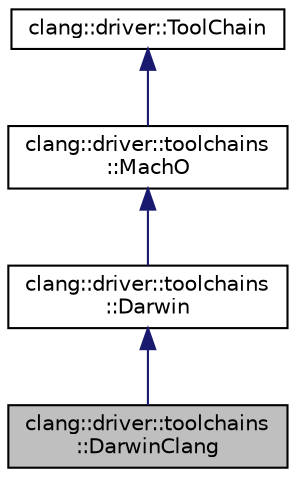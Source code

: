 digraph "clang::driver::toolchains::DarwinClang"
{
 // LATEX_PDF_SIZE
  bgcolor="transparent";
  edge [fontname="Helvetica",fontsize="10",labelfontname="Helvetica",labelfontsize="10"];
  node [fontname="Helvetica",fontsize="10",shape=record];
  Node1 [label="clang::driver::toolchains\l::DarwinClang",height=0.2,width=0.4,color="black", fillcolor="grey75", style="filled", fontcolor="black",tooltip="DarwinClang - The Darwin toolchain used by Clang."];
  Node2 -> Node1 [dir="back",color="midnightblue",fontsize="10",style="solid",fontname="Helvetica"];
  Node2 [label="clang::driver::toolchains\l::Darwin",height=0.2,width=0.4,color="black",URL="$classclang_1_1driver_1_1toolchains_1_1Darwin.html",tooltip="Darwin - The base Darwin tool chain."];
  Node3 -> Node2 [dir="back",color="midnightblue",fontsize="10",style="solid",fontname="Helvetica"];
  Node3 [label="clang::driver::toolchains\l::MachO",height=0.2,width=0.4,color="black",URL="$classclang_1_1driver_1_1toolchains_1_1MachO.html",tooltip=" "];
  Node4 -> Node3 [dir="back",color="midnightblue",fontsize="10",style="solid",fontname="Helvetica"];
  Node4 [label="clang::driver::ToolChain",height=0.2,width=0.4,color="black",URL="$classclang_1_1driver_1_1ToolChain.html",tooltip="ToolChain - Access to tools for a single platform."];
}
